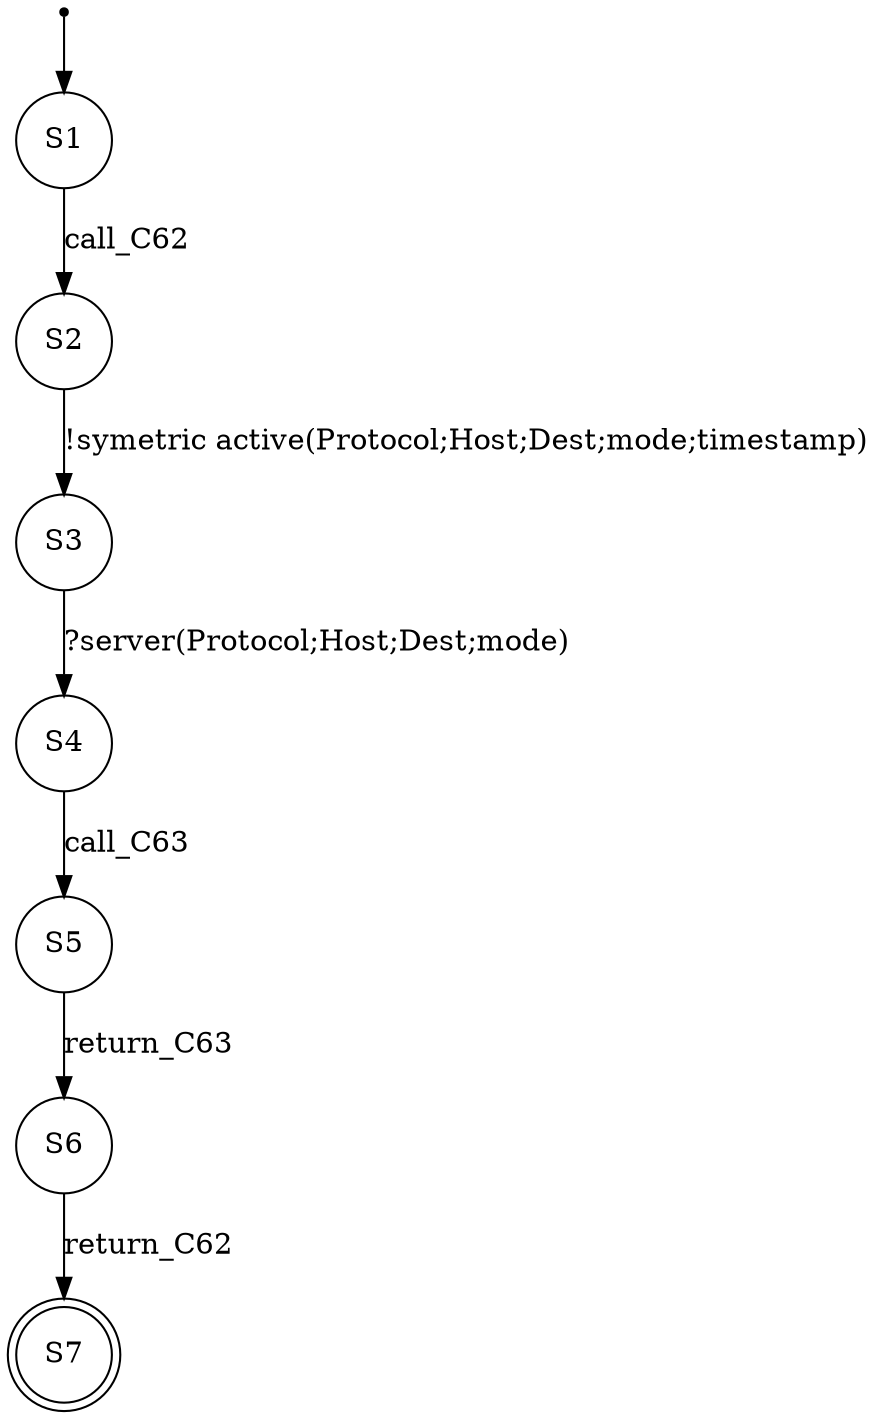 digraph LTS {
S00[shape=point]
S1[label=S1,shape=circle];
S2[label=S2,shape=circle];
S3[label=S3,shape=circle];
S4[label=S4,shape=circle];
S5[label=S5,shape=circle];
S6[label=S6,shape=circle];
S7[label=S7,shape=doublecircle];
S00 -> S1
S1 -> S2[label ="call_C62"];
S2 -> S3[label ="!symetric active(Protocol;Host;Dest;mode;timestamp)"];
S3 -> S4[label ="?server(Protocol;Host;Dest;mode)"];
S4 -> S5[label ="call_C63"];
S5 -> S6[label ="return_C63"];
S6 -> S7[label ="return_C62"];
}
